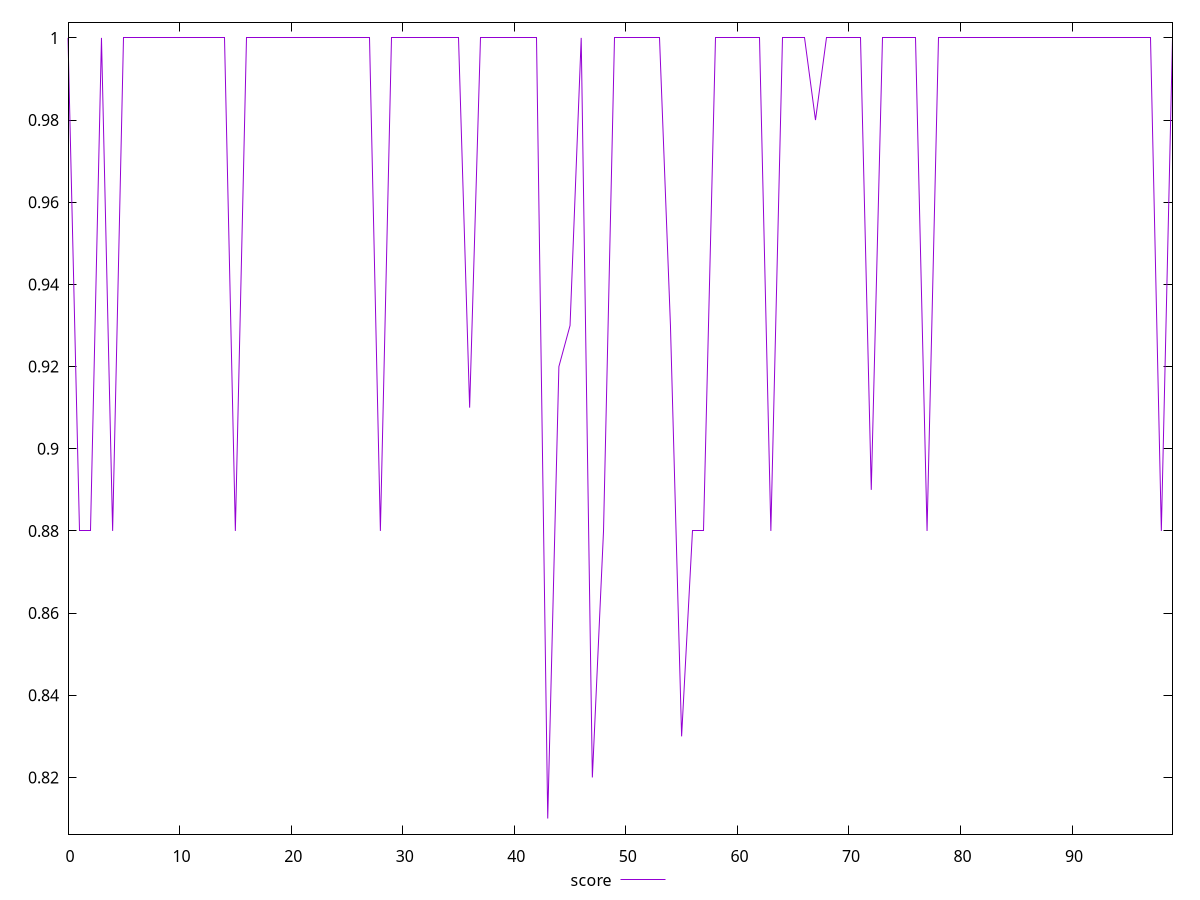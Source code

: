 reset

$score <<EOF
0 1
1 0.88
2 0.88
3 1
4 0.88
5 1
6 1
7 1
8 1
9 1
10 1
11 1
12 1
13 1
14 1
15 0.88
16 1
17 1
18 1
19 1
20 1
21 1
22 1
23 1
24 1
25 1
26 1
27 1
28 0.88
29 1
30 1
31 1
32 1
33 1
34 1
35 1
36 0.91
37 1
38 1
39 1
40 1
41 1
42 1
43 0.81
44 0.92
45 0.93
46 1
47 0.82
48 0.88
49 1
50 1
51 1
52 1
53 1
54 0.93
55 0.83
56 0.88
57 0.88
58 1
59 1
60 1
61 1
62 1
63 0.88
64 1
65 1
66 1
67 0.98
68 1
69 1
70 1
71 1
72 0.89
73 1
74 1
75 1
76 1
77 0.88
78 1
79 1
80 1
81 1
82 1
83 1
84 1
85 1
86 1
87 1
88 1
89 1
90 1
91 1
92 1
93 1
94 1
95 1
96 1
97 1
98 0.88
99 1
EOF

set key outside below
set xrange [0:99]
set yrange [0.8062:1.0038]
set trange [0.8062:1.0038]
set terminal svg size 640, 500 enhanced background rgb 'white'
set output "reprap/unminified-javascript/samples/pages+cached+noexternal+nomedia+nocss+nojs/score/values.svg"

plot $score title "score" with line

reset
